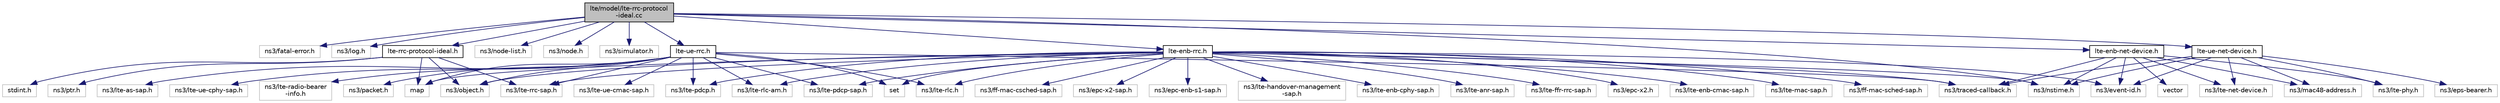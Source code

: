 digraph "lte/model/lte-rrc-protocol-ideal.cc"
{
  edge [fontname="Helvetica",fontsize="10",labelfontname="Helvetica",labelfontsize="10"];
  node [fontname="Helvetica",fontsize="10",shape=record];
  Node1 [label="lte/model/lte-rrc-protocol\l-ideal.cc",height=0.2,width=0.4,color="black", fillcolor="grey75", style="filled", fontcolor="black"];
  Node1 -> Node2 [color="midnightblue",fontsize="10",style="solid"];
  Node2 [label="ns3/fatal-error.h",height=0.2,width=0.4,color="grey75", fillcolor="white", style="filled"];
  Node1 -> Node3 [color="midnightblue",fontsize="10",style="solid"];
  Node3 [label="ns3/log.h",height=0.2,width=0.4,color="grey75", fillcolor="white", style="filled"];
  Node1 -> Node4 [color="midnightblue",fontsize="10",style="solid"];
  Node4 [label="ns3/nstime.h",height=0.2,width=0.4,color="grey75", fillcolor="white", style="filled"];
  Node1 -> Node5 [color="midnightblue",fontsize="10",style="solid"];
  Node5 [label="ns3/node-list.h",height=0.2,width=0.4,color="grey75", fillcolor="white", style="filled"];
  Node1 -> Node6 [color="midnightblue",fontsize="10",style="solid"];
  Node6 [label="ns3/node.h",height=0.2,width=0.4,color="grey75", fillcolor="white", style="filled"];
  Node1 -> Node7 [color="midnightblue",fontsize="10",style="solid"];
  Node7 [label="ns3/simulator.h",height=0.2,width=0.4,color="grey75", fillcolor="white", style="filled"];
  Node1 -> Node8 [color="midnightblue",fontsize="10",style="solid"];
  Node8 [label="lte-rrc-protocol-ideal.h",height=0.2,width=0.4,color="black", fillcolor="white", style="filled",URL="$d6/d5b/lte-rrc-protocol-ideal_8h.html"];
  Node8 -> Node9 [color="midnightblue",fontsize="10",style="solid"];
  Node9 [label="stdint.h",height=0.2,width=0.4,color="grey75", fillcolor="white", style="filled"];
  Node8 -> Node10 [color="midnightblue",fontsize="10",style="solid"];
  Node10 [label="map",height=0.2,width=0.4,color="grey75", fillcolor="white", style="filled"];
  Node8 -> Node11 [color="midnightblue",fontsize="10",style="solid"];
  Node11 [label="ns3/ptr.h",height=0.2,width=0.4,color="grey75", fillcolor="white", style="filled"];
  Node8 -> Node12 [color="midnightblue",fontsize="10",style="solid"];
  Node12 [label="ns3/object.h",height=0.2,width=0.4,color="grey75", fillcolor="white", style="filled"];
  Node8 -> Node13 [color="midnightblue",fontsize="10",style="solid"];
  Node13 [label="ns3/lte-rrc-sap.h",height=0.2,width=0.4,color="grey75", fillcolor="white", style="filled"];
  Node1 -> Node14 [color="midnightblue",fontsize="10",style="solid"];
  Node14 [label="lte-ue-rrc.h",height=0.2,width=0.4,color="black", fillcolor="white", style="filled",URL="$d2/de3/lte-ue-rrc_8h.html"];
  Node14 -> Node12 [color="midnightblue",fontsize="10",style="solid"];
  Node14 -> Node15 [color="midnightblue",fontsize="10",style="solid"];
  Node15 [label="ns3/packet.h",height=0.2,width=0.4,color="grey75", fillcolor="white", style="filled"];
  Node14 -> Node16 [color="midnightblue",fontsize="10",style="solid"];
  Node16 [label="ns3/lte-ue-cmac-sap.h",height=0.2,width=0.4,color="grey75", fillcolor="white", style="filled"];
  Node14 -> Node17 [color="midnightblue",fontsize="10",style="solid"];
  Node17 [label="ns3/lte-pdcp-sap.h",height=0.2,width=0.4,color="grey75", fillcolor="white", style="filled"];
  Node14 -> Node18 [color="midnightblue",fontsize="10",style="solid"];
  Node18 [label="ns3/lte-as-sap.h",height=0.2,width=0.4,color="grey75", fillcolor="white", style="filled"];
  Node14 -> Node19 [color="midnightblue",fontsize="10",style="solid"];
  Node19 [label="ns3/lte-ue-cphy-sap.h",height=0.2,width=0.4,color="grey75", fillcolor="white", style="filled"];
  Node14 -> Node13 [color="midnightblue",fontsize="10",style="solid"];
  Node14 -> Node20 [color="midnightblue",fontsize="10",style="solid"];
  Node20 [label="ns3/traced-callback.h",height=0.2,width=0.4,color="grey75", fillcolor="white", style="filled"];
  Node14 -> Node21 [color="midnightblue",fontsize="10",style="solid"];
  Node21 [label="ns3/lte-radio-bearer\l-info.h",height=0.2,width=0.4,color="grey75", fillcolor="white", style="filled"];
  Node14 -> Node10 [color="midnightblue",fontsize="10",style="solid"];
  Node14 -> Node22 [color="midnightblue",fontsize="10",style="solid"];
  Node22 [label="set",height=0.2,width=0.4,color="grey75", fillcolor="white", style="filled"];
  Node14 -> Node23 [color="midnightblue",fontsize="10",style="solid"];
  Node23 [label="ns3/lte-rlc.h",height=0.2,width=0.4,color="grey75", fillcolor="white", style="filled"];
  Node14 -> Node24 [color="midnightblue",fontsize="10",style="solid"];
  Node24 [label="ns3/lte-pdcp.h",height=0.2,width=0.4,color="grey75", fillcolor="white", style="filled"];
  Node14 -> Node25 [color="midnightblue",fontsize="10",style="solid"];
  Node25 [label="ns3/lte-rlc-am.h",height=0.2,width=0.4,color="grey75", fillcolor="white", style="filled"];
  Node1 -> Node26 [color="midnightblue",fontsize="10",style="solid"];
  Node26 [label="lte-enb-rrc.h",height=0.2,width=0.4,color="black", fillcolor="white", style="filled",URL="$d3/d7a/lte-enb-rrc_8h.html"];
  Node26 -> Node4 [color="midnightblue",fontsize="10",style="solid"];
  Node26 -> Node12 [color="midnightblue",fontsize="10",style="solid"];
  Node26 -> Node20 [color="midnightblue",fontsize="10",style="solid"];
  Node26 -> Node27 [color="midnightblue",fontsize="10",style="solid"];
  Node27 [label="ns3/event-id.h",height=0.2,width=0.4,color="grey75", fillcolor="white", style="filled"];
  Node26 -> Node28 [color="midnightblue",fontsize="10",style="solid"];
  Node28 [label="ns3/lte-enb-cmac-sap.h",height=0.2,width=0.4,color="grey75", fillcolor="white", style="filled"];
  Node26 -> Node29 [color="midnightblue",fontsize="10",style="solid"];
  Node29 [label="ns3/lte-mac-sap.h",height=0.2,width=0.4,color="grey75", fillcolor="white", style="filled"];
  Node26 -> Node30 [color="midnightblue",fontsize="10",style="solid"];
  Node30 [label="ns3/ff-mac-sched-sap.h",height=0.2,width=0.4,color="grey75", fillcolor="white", style="filled"];
  Node26 -> Node31 [color="midnightblue",fontsize="10",style="solid"];
  Node31 [label="ns3/ff-mac-csched-sap.h",height=0.2,width=0.4,color="grey75", fillcolor="white", style="filled"];
  Node26 -> Node17 [color="midnightblue",fontsize="10",style="solid"];
  Node26 -> Node32 [color="midnightblue",fontsize="10",style="solid"];
  Node32 [label="ns3/epc-x2-sap.h",height=0.2,width=0.4,color="grey75", fillcolor="white", style="filled"];
  Node26 -> Node33 [color="midnightblue",fontsize="10",style="solid"];
  Node33 [label="ns3/epc-enb-s1-sap.h",height=0.2,width=0.4,color="grey75", fillcolor="white", style="filled"];
  Node26 -> Node34 [color="midnightblue",fontsize="10",style="solid"];
  Node34 [label="ns3/lte-handover-management\l-sap.h",height=0.2,width=0.4,color="grey75", fillcolor="white", style="filled"];
  Node26 -> Node35 [color="midnightblue",fontsize="10",style="solid"];
  Node35 [label="ns3/lte-enb-cphy-sap.h",height=0.2,width=0.4,color="grey75", fillcolor="white", style="filled"];
  Node26 -> Node13 [color="midnightblue",fontsize="10",style="solid"];
  Node26 -> Node36 [color="midnightblue",fontsize="10",style="solid"];
  Node36 [label="ns3/lte-anr-sap.h",height=0.2,width=0.4,color="grey75", fillcolor="white", style="filled"];
  Node26 -> Node37 [color="midnightblue",fontsize="10",style="solid"];
  Node37 [label="ns3/lte-ffr-rrc-sap.h",height=0.2,width=0.4,color="grey75", fillcolor="white", style="filled"];
  Node26 -> Node23 [color="midnightblue",fontsize="10",style="solid"];
  Node26 -> Node24 [color="midnightblue",fontsize="10",style="solid"];
  Node26 -> Node25 [color="midnightblue",fontsize="10",style="solid"];
  Node26 -> Node10 [color="midnightblue",fontsize="10",style="solid"];
  Node26 -> Node22 [color="midnightblue",fontsize="10",style="solid"];
  Node26 -> Node38 [color="midnightblue",fontsize="10",style="solid"];
  Node38 [label="ns3/epc-x2.h",height=0.2,width=0.4,color="grey75", fillcolor="white", style="filled"];
  Node1 -> Node39 [color="midnightblue",fontsize="10",style="solid"];
  Node39 [label="lte-enb-net-device.h",height=0.2,width=0.4,color="black", fillcolor="white", style="filled",URL="$d2/da3/lte-enb-net-device_8h.html"];
  Node39 -> Node40 [color="midnightblue",fontsize="10",style="solid"];
  Node40 [label="ns3/lte-net-device.h",height=0.2,width=0.4,color="grey75", fillcolor="white", style="filled"];
  Node39 -> Node27 [color="midnightblue",fontsize="10",style="solid"];
  Node39 -> Node41 [color="midnightblue",fontsize="10",style="solid"];
  Node41 [label="ns3/mac48-address.h",height=0.2,width=0.4,color="grey75", fillcolor="white", style="filled"];
  Node39 -> Node20 [color="midnightblue",fontsize="10",style="solid"];
  Node39 -> Node4 [color="midnightblue",fontsize="10",style="solid"];
  Node39 -> Node42 [color="midnightblue",fontsize="10",style="solid"];
  Node42 [label="ns3/lte-phy.h",height=0.2,width=0.4,color="grey75", fillcolor="white", style="filled"];
  Node39 -> Node43 [color="midnightblue",fontsize="10",style="solid"];
  Node43 [label="vector",height=0.2,width=0.4,color="grey75", fillcolor="white", style="filled"];
  Node1 -> Node44 [color="midnightblue",fontsize="10",style="solid"];
  Node44 [label="lte-ue-net-device.h",height=0.2,width=0.4,color="black", fillcolor="white", style="filled",URL="$d4/d2f/lte-ue-net-device_8h.html"];
  Node44 -> Node40 [color="midnightblue",fontsize="10",style="solid"];
  Node44 -> Node27 [color="midnightblue",fontsize="10",style="solid"];
  Node44 -> Node41 [color="midnightblue",fontsize="10",style="solid"];
  Node44 -> Node20 [color="midnightblue",fontsize="10",style="solid"];
  Node44 -> Node4 [color="midnightblue",fontsize="10",style="solid"];
  Node44 -> Node42 [color="midnightblue",fontsize="10",style="solid"];
  Node44 -> Node45 [color="midnightblue",fontsize="10",style="solid"];
  Node45 [label="ns3/eps-bearer.h",height=0.2,width=0.4,color="grey75", fillcolor="white", style="filled"];
}
